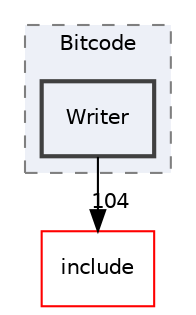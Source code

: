 digraph "lib/Bitcode/Writer"
{
 // LATEX_PDF_SIZE
  bgcolor="transparent";
  edge [fontname="Helvetica",fontsize="10",labelfontname="Helvetica",labelfontsize="10"];
  node [fontname="Helvetica",fontsize="10",shape="box"];
  compound=true
  subgraph clusterdir_749d2cb0e1eb5e5dffe5846f316219ac {
    graph [ bgcolor="#edf0f7", pencolor="grey50", style="filled,dashed,", label="Bitcode", fontname="Helvetica", fontsize="10", URL="dir_749d2cb0e1eb5e5dffe5846f316219ac.html"]
  dir_9a75624839d6068de89e921cb8d24d56 [label="Writer", style="filled,bold,", fillcolor="#edf0f7", color="grey25", URL="dir_9a75624839d6068de89e921cb8d24d56.html"];
  }
  dir_d44c64559bbebec7f509842c48db8b23 [label="include", style="", fillcolor="#edf0f7", color="red", URL="dir_d44c64559bbebec7f509842c48db8b23.html"];
  dir_9a75624839d6068de89e921cb8d24d56->dir_d44c64559bbebec7f509842c48db8b23 [headlabel="104", labeldistance=1.5 headhref="dir_000238_000082.html"];
}
